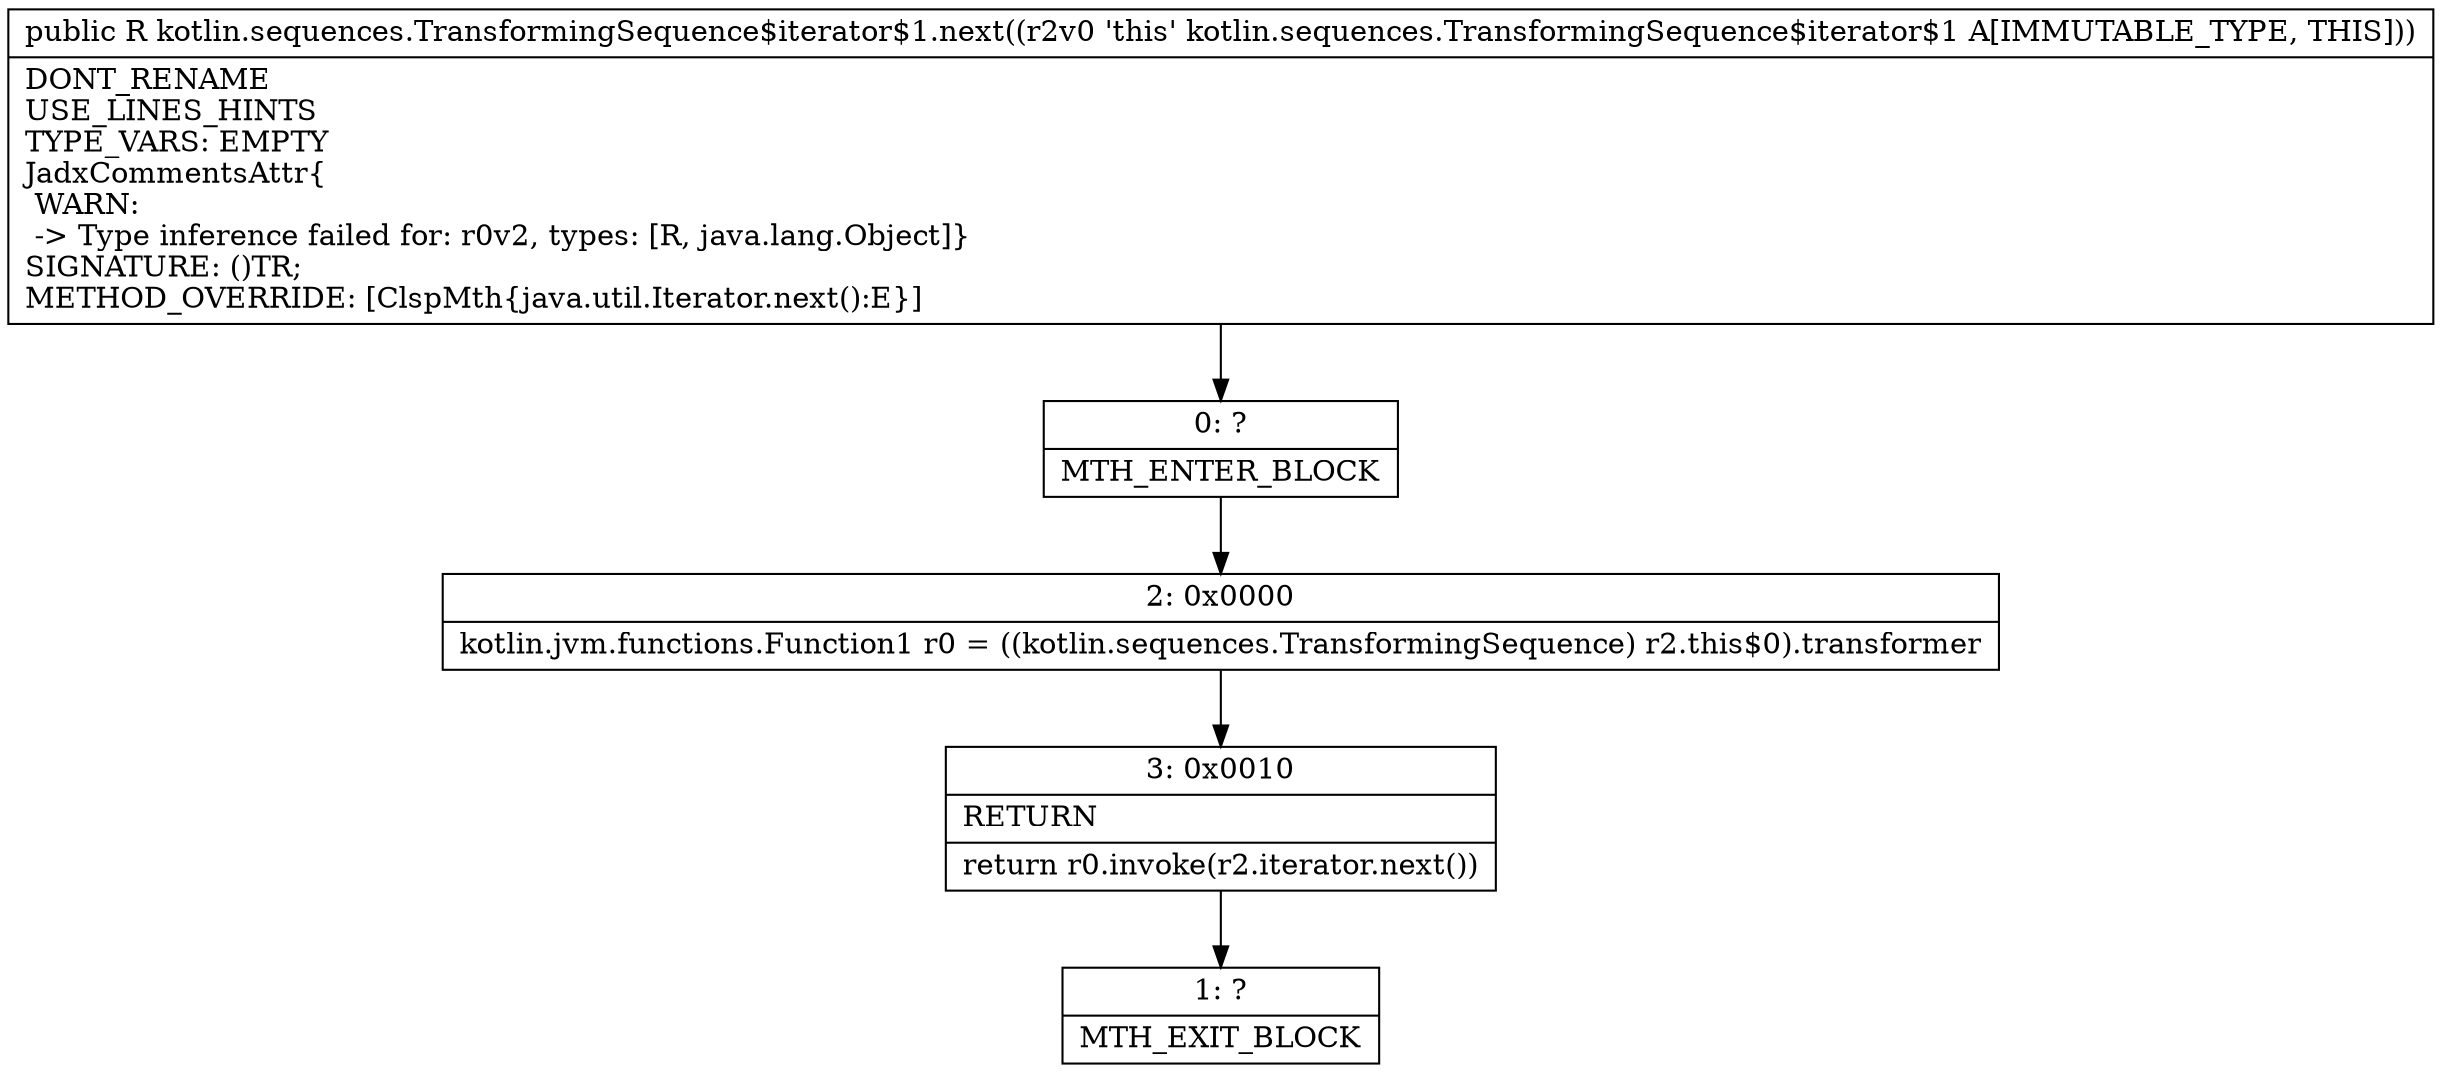 digraph "CFG forkotlin.sequences.TransformingSequence$iterator$1.next()Ljava\/lang\/Object;" {
Node_0 [shape=record,label="{0\:\ ?|MTH_ENTER_BLOCK\l}"];
Node_2 [shape=record,label="{2\:\ 0x0000|kotlin.jvm.functions.Function1 r0 = ((kotlin.sequences.TransformingSequence) r2.this$0).transformer\l}"];
Node_3 [shape=record,label="{3\:\ 0x0010|RETURN\l|return r0.invoke(r2.iterator.next())\l}"];
Node_1 [shape=record,label="{1\:\ ?|MTH_EXIT_BLOCK\l}"];
MethodNode[shape=record,label="{public R kotlin.sequences.TransformingSequence$iterator$1.next((r2v0 'this' kotlin.sequences.TransformingSequence$iterator$1 A[IMMUTABLE_TYPE, THIS]))  | DONT_RENAME\lUSE_LINES_HINTS\lTYPE_VARS: EMPTY\lJadxCommentsAttr\{\l WARN: \l \-\> Type inference failed for: r0v2, types: [R, java.lang.Object]\}\lSIGNATURE: ()TR;\lMETHOD_OVERRIDE: [ClspMth\{java.util.Iterator.next():E\}]\l}"];
MethodNode -> Node_0;Node_0 -> Node_2;
Node_2 -> Node_3;
Node_3 -> Node_1;
}

